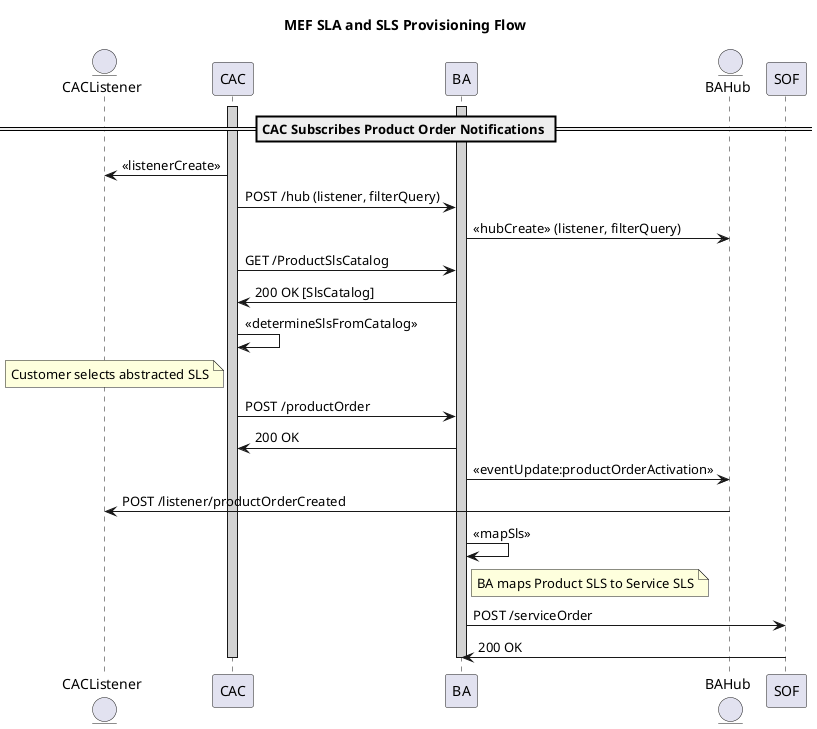 @startuml
title MEF SLA and SLS Provisioning Flow

entity CACListener
participant CAC

participant BA
entity BAHub

participant SOF


== CAC Subscribes Product Order Notifications ==

activate CAC#LightGray
activate BA #LightGray
CAC -> CACListener: <<listenerCreate>>
CAC -> BA: POST /hub (listener, filterQuery)
BA -> BAHub: <<hubCreate>> (listener, filterQuery)

CAC -> BA: GET /ProductSlsCatalog
BA -> CAC: 200 OK [SlsCatalog]
CAC -> CAC: <<determineSlsFromCatalog>>

note left of CAC
Customer selects abstracted SLS
end note
CAC -> BA: POST /productOrder
BA -> CAC: 200 OK

BA -> BAHub: <<eventUpdate:productOrderActivation>>
BAHub -> CACListener: POST /listener/productOrderCreated

BA -> BA: <<mapSls>>
note right of BA
BA maps Product SLS to Service SLS
end note
BA -> SOF: POST /serviceOrder
SOF -> BA: 200 OK

deactivate CAC #LightGray
deactivate BA #LightGray
deactivate SOF #LightGray

@enduml
